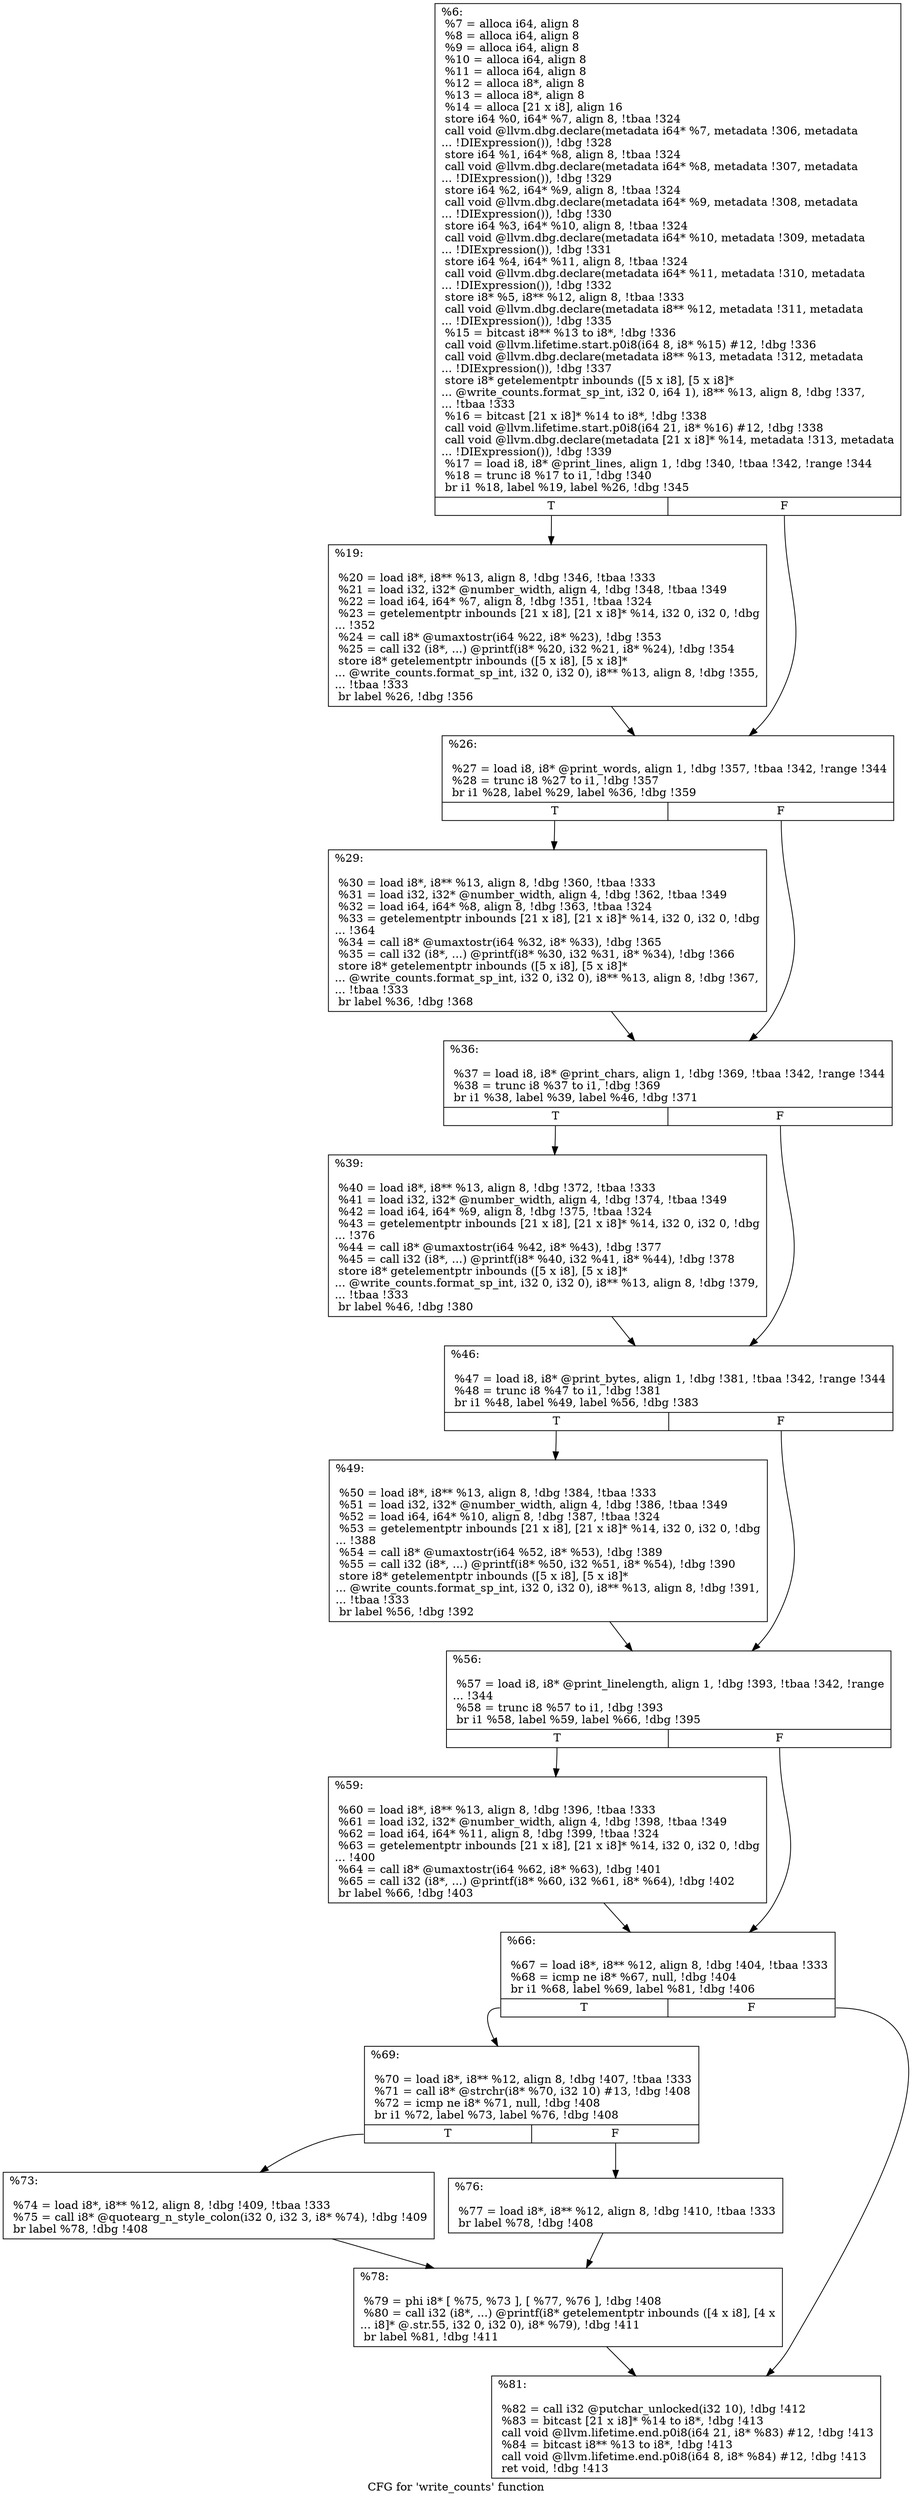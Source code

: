 digraph "CFG for 'write_counts' function" {
	label="CFG for 'write_counts' function";

	Node0x1b133b0 [shape=record,label="{%6:\l  %7 = alloca i64, align 8\l  %8 = alloca i64, align 8\l  %9 = alloca i64, align 8\l  %10 = alloca i64, align 8\l  %11 = alloca i64, align 8\l  %12 = alloca i8*, align 8\l  %13 = alloca i8*, align 8\l  %14 = alloca [21 x i8], align 16\l  store i64 %0, i64* %7, align 8, !tbaa !324\l  call void @llvm.dbg.declare(metadata i64* %7, metadata !306, metadata\l... !DIExpression()), !dbg !328\l  store i64 %1, i64* %8, align 8, !tbaa !324\l  call void @llvm.dbg.declare(metadata i64* %8, metadata !307, metadata\l... !DIExpression()), !dbg !329\l  store i64 %2, i64* %9, align 8, !tbaa !324\l  call void @llvm.dbg.declare(metadata i64* %9, metadata !308, metadata\l... !DIExpression()), !dbg !330\l  store i64 %3, i64* %10, align 8, !tbaa !324\l  call void @llvm.dbg.declare(metadata i64* %10, metadata !309, metadata\l... !DIExpression()), !dbg !331\l  store i64 %4, i64* %11, align 8, !tbaa !324\l  call void @llvm.dbg.declare(metadata i64* %11, metadata !310, metadata\l... !DIExpression()), !dbg !332\l  store i8* %5, i8** %12, align 8, !tbaa !333\l  call void @llvm.dbg.declare(metadata i8** %12, metadata !311, metadata\l... !DIExpression()), !dbg !335\l  %15 = bitcast i8** %13 to i8*, !dbg !336\l  call void @llvm.lifetime.start.p0i8(i64 8, i8* %15) #12, !dbg !336\l  call void @llvm.dbg.declare(metadata i8** %13, metadata !312, metadata\l... !DIExpression()), !dbg !337\l  store i8* getelementptr inbounds ([5 x i8], [5 x i8]*\l... @write_counts.format_sp_int, i32 0, i64 1), i8** %13, align 8, !dbg !337,\l... !tbaa !333\l  %16 = bitcast [21 x i8]* %14 to i8*, !dbg !338\l  call void @llvm.lifetime.start.p0i8(i64 21, i8* %16) #12, !dbg !338\l  call void @llvm.dbg.declare(metadata [21 x i8]* %14, metadata !313, metadata\l... !DIExpression()), !dbg !339\l  %17 = load i8, i8* @print_lines, align 1, !dbg !340, !tbaa !342, !range !344\l  %18 = trunc i8 %17 to i1, !dbg !340\l  br i1 %18, label %19, label %26, !dbg !345\l|{<s0>T|<s1>F}}"];
	Node0x1b133b0:s0 -> Node0x1b168a0;
	Node0x1b133b0:s1 -> Node0x1b168f0;
	Node0x1b168a0 [shape=record,label="{%19:\l\l  %20 = load i8*, i8** %13, align 8, !dbg !346, !tbaa !333\l  %21 = load i32, i32* @number_width, align 4, !dbg !348, !tbaa !349\l  %22 = load i64, i64* %7, align 8, !dbg !351, !tbaa !324\l  %23 = getelementptr inbounds [21 x i8], [21 x i8]* %14, i32 0, i32 0, !dbg\l... !352\l  %24 = call i8* @umaxtostr(i64 %22, i8* %23), !dbg !353\l  %25 = call i32 (i8*, ...) @printf(i8* %20, i32 %21, i8* %24), !dbg !354\l  store i8* getelementptr inbounds ([5 x i8], [5 x i8]*\l... @write_counts.format_sp_int, i32 0, i32 0), i8** %13, align 8, !dbg !355,\l... !tbaa !333\l  br label %26, !dbg !356\l}"];
	Node0x1b168a0 -> Node0x1b168f0;
	Node0x1b168f0 [shape=record,label="{%26:\l\l  %27 = load i8, i8* @print_words, align 1, !dbg !357, !tbaa !342, !range !344\l  %28 = trunc i8 %27 to i1, !dbg !357\l  br i1 %28, label %29, label %36, !dbg !359\l|{<s0>T|<s1>F}}"];
	Node0x1b168f0:s0 -> Node0x1b16940;
	Node0x1b168f0:s1 -> Node0x1b16990;
	Node0x1b16940 [shape=record,label="{%29:\l\l  %30 = load i8*, i8** %13, align 8, !dbg !360, !tbaa !333\l  %31 = load i32, i32* @number_width, align 4, !dbg !362, !tbaa !349\l  %32 = load i64, i64* %8, align 8, !dbg !363, !tbaa !324\l  %33 = getelementptr inbounds [21 x i8], [21 x i8]* %14, i32 0, i32 0, !dbg\l... !364\l  %34 = call i8* @umaxtostr(i64 %32, i8* %33), !dbg !365\l  %35 = call i32 (i8*, ...) @printf(i8* %30, i32 %31, i8* %34), !dbg !366\l  store i8* getelementptr inbounds ([5 x i8], [5 x i8]*\l... @write_counts.format_sp_int, i32 0, i32 0), i8** %13, align 8, !dbg !367,\l... !tbaa !333\l  br label %36, !dbg !368\l}"];
	Node0x1b16940 -> Node0x1b16990;
	Node0x1b16990 [shape=record,label="{%36:\l\l  %37 = load i8, i8* @print_chars, align 1, !dbg !369, !tbaa !342, !range !344\l  %38 = trunc i8 %37 to i1, !dbg !369\l  br i1 %38, label %39, label %46, !dbg !371\l|{<s0>T|<s1>F}}"];
	Node0x1b16990:s0 -> Node0x1b169e0;
	Node0x1b16990:s1 -> Node0x1b16a30;
	Node0x1b169e0 [shape=record,label="{%39:\l\l  %40 = load i8*, i8** %13, align 8, !dbg !372, !tbaa !333\l  %41 = load i32, i32* @number_width, align 4, !dbg !374, !tbaa !349\l  %42 = load i64, i64* %9, align 8, !dbg !375, !tbaa !324\l  %43 = getelementptr inbounds [21 x i8], [21 x i8]* %14, i32 0, i32 0, !dbg\l... !376\l  %44 = call i8* @umaxtostr(i64 %42, i8* %43), !dbg !377\l  %45 = call i32 (i8*, ...) @printf(i8* %40, i32 %41, i8* %44), !dbg !378\l  store i8* getelementptr inbounds ([5 x i8], [5 x i8]*\l... @write_counts.format_sp_int, i32 0, i32 0), i8** %13, align 8, !dbg !379,\l... !tbaa !333\l  br label %46, !dbg !380\l}"];
	Node0x1b169e0 -> Node0x1b16a30;
	Node0x1b16a30 [shape=record,label="{%46:\l\l  %47 = load i8, i8* @print_bytes, align 1, !dbg !381, !tbaa !342, !range !344\l  %48 = trunc i8 %47 to i1, !dbg !381\l  br i1 %48, label %49, label %56, !dbg !383\l|{<s0>T|<s1>F}}"];
	Node0x1b16a30:s0 -> Node0x1b16a80;
	Node0x1b16a30:s1 -> Node0x1b16ad0;
	Node0x1b16a80 [shape=record,label="{%49:\l\l  %50 = load i8*, i8** %13, align 8, !dbg !384, !tbaa !333\l  %51 = load i32, i32* @number_width, align 4, !dbg !386, !tbaa !349\l  %52 = load i64, i64* %10, align 8, !dbg !387, !tbaa !324\l  %53 = getelementptr inbounds [21 x i8], [21 x i8]* %14, i32 0, i32 0, !dbg\l... !388\l  %54 = call i8* @umaxtostr(i64 %52, i8* %53), !dbg !389\l  %55 = call i32 (i8*, ...) @printf(i8* %50, i32 %51, i8* %54), !dbg !390\l  store i8* getelementptr inbounds ([5 x i8], [5 x i8]*\l... @write_counts.format_sp_int, i32 0, i32 0), i8** %13, align 8, !dbg !391,\l... !tbaa !333\l  br label %56, !dbg !392\l}"];
	Node0x1b16a80 -> Node0x1b16ad0;
	Node0x1b16ad0 [shape=record,label="{%56:\l\l  %57 = load i8, i8* @print_linelength, align 1, !dbg !393, !tbaa !342, !range\l... !344\l  %58 = trunc i8 %57 to i1, !dbg !393\l  br i1 %58, label %59, label %66, !dbg !395\l|{<s0>T|<s1>F}}"];
	Node0x1b16ad0:s0 -> Node0x1b16b20;
	Node0x1b16ad0:s1 -> Node0x1b16b70;
	Node0x1b16b20 [shape=record,label="{%59:\l\l  %60 = load i8*, i8** %13, align 8, !dbg !396, !tbaa !333\l  %61 = load i32, i32* @number_width, align 4, !dbg !398, !tbaa !349\l  %62 = load i64, i64* %11, align 8, !dbg !399, !tbaa !324\l  %63 = getelementptr inbounds [21 x i8], [21 x i8]* %14, i32 0, i32 0, !dbg\l... !400\l  %64 = call i8* @umaxtostr(i64 %62, i8* %63), !dbg !401\l  %65 = call i32 (i8*, ...) @printf(i8* %60, i32 %61, i8* %64), !dbg !402\l  br label %66, !dbg !403\l}"];
	Node0x1b16b20 -> Node0x1b16b70;
	Node0x1b16b70 [shape=record,label="{%66:\l\l  %67 = load i8*, i8** %12, align 8, !dbg !404, !tbaa !333\l  %68 = icmp ne i8* %67, null, !dbg !404\l  br i1 %68, label %69, label %81, !dbg !406\l|{<s0>T|<s1>F}}"];
	Node0x1b16b70:s0 -> Node0x1b16bc0;
	Node0x1b16b70:s1 -> Node0x1b16d00;
	Node0x1b16bc0 [shape=record,label="{%69:\l\l  %70 = load i8*, i8** %12, align 8, !dbg !407, !tbaa !333\l  %71 = call i8* @strchr(i8* %70, i32 10) #13, !dbg !408\l  %72 = icmp ne i8* %71, null, !dbg !408\l  br i1 %72, label %73, label %76, !dbg !408\l|{<s0>T|<s1>F}}"];
	Node0x1b16bc0:s0 -> Node0x1b16c10;
	Node0x1b16bc0:s1 -> Node0x1b16c60;
	Node0x1b16c10 [shape=record,label="{%73:\l\l  %74 = load i8*, i8** %12, align 8, !dbg !409, !tbaa !333\l  %75 = call i8* @quotearg_n_style_colon(i32 0, i32 3, i8* %74), !dbg !409\l  br label %78, !dbg !408\l}"];
	Node0x1b16c10 -> Node0x1b16cb0;
	Node0x1b16c60 [shape=record,label="{%76:\l\l  %77 = load i8*, i8** %12, align 8, !dbg !410, !tbaa !333\l  br label %78, !dbg !408\l}"];
	Node0x1b16c60 -> Node0x1b16cb0;
	Node0x1b16cb0 [shape=record,label="{%78:\l\l  %79 = phi i8* [ %75, %73 ], [ %77, %76 ], !dbg !408\l  %80 = call i32 (i8*, ...) @printf(i8* getelementptr inbounds ([4 x i8], [4 x\l... i8]* @.str.55, i32 0, i32 0), i8* %79), !dbg !411\l  br label %81, !dbg !411\l}"];
	Node0x1b16cb0 -> Node0x1b16d00;
	Node0x1b16d00 [shape=record,label="{%81:\l\l  %82 = call i32 @putchar_unlocked(i32 10), !dbg !412\l  %83 = bitcast [21 x i8]* %14 to i8*, !dbg !413\l  call void @llvm.lifetime.end.p0i8(i64 21, i8* %83) #12, !dbg !413\l  %84 = bitcast i8** %13 to i8*, !dbg !413\l  call void @llvm.lifetime.end.p0i8(i64 8, i8* %84) #12, !dbg !413\l  ret void, !dbg !413\l}"];
}
